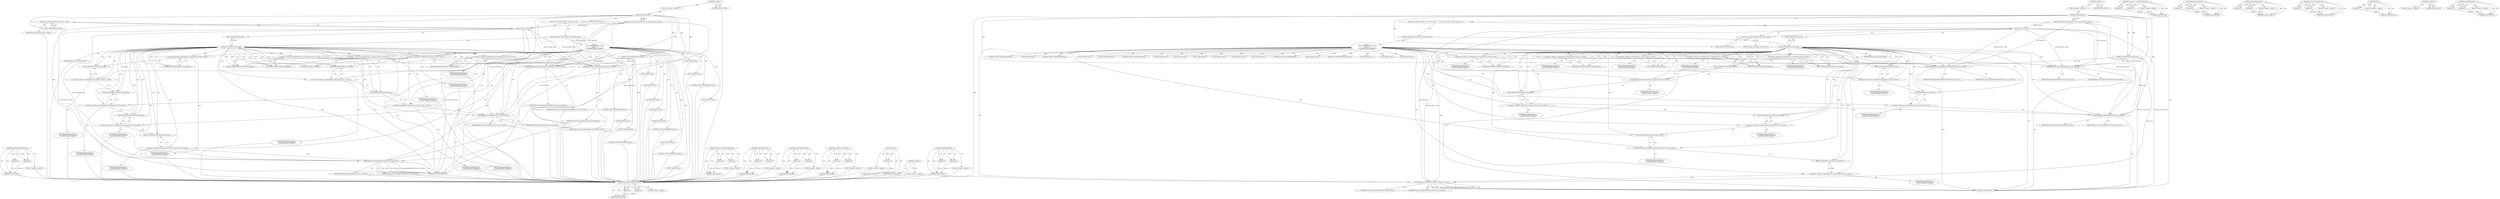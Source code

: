 digraph "AppendKeyEvent" {
vulnerable_121 [label=<(METHOD,AppendMouseWheelEvent)>];
vulnerable_122 [label=<(PARAM,p1)>];
vulnerable_123 [label=<(PARAM,p2)>];
vulnerable_124 [label=<(BLOCK,&lt;empty&gt;,&lt;empty&gt;)>];
vulnerable_125 [label=<(METHOD_RETURN,ANY)>];
vulnerable_6 [label=<(METHOD,&lt;global&gt;)<SUB>1</SUB>>];
vulnerable_7 [label=<(BLOCK,&lt;empty&gt;,&lt;empty&gt;)<SUB>1</SUB>>];
vulnerable_8 [label=<(METHOD,CreatePPEvent)<SUB>1</SUB>>];
vulnerable_9 [label=<(PARAM,const WebInputEvent&amp; event)<SUB>1</SUB>>];
vulnerable_10 [label="<(PARAM,std::vector&lt;PP_InputEvent&gt;* pp_events)<SUB>2</SUB>>"];
vulnerable_11 [label=<(BLOCK,{
  pp_events-&gt;clear();

  switch (event.type) ...,{
  pp_events-&gt;clear();

  switch (event.type) ...)<SUB>2</SUB>>];
vulnerable_12 [label=<(clear,pp_events-&gt;clear())<SUB>3</SUB>>];
vulnerable_13 [label=<(&lt;operator&gt;.indirectFieldAccess,pp_events-&gt;clear)<SUB>3</SUB>>];
vulnerable_14 [label=<(IDENTIFIER,pp_events,pp_events-&gt;clear())<SUB>3</SUB>>];
vulnerable_15 [label=<(FIELD_IDENTIFIER,clear,clear)<SUB>3</SUB>>];
vulnerable_16 [label=<(CONTROL_STRUCTURE,SWITCH,switch(event.type))<SUB>5</SUB>>];
vulnerable_17 [label=<(&lt;operator&gt;.fieldAccess,event.type)<SUB>5</SUB>>];
vulnerable_18 [label=<(IDENTIFIER,event,switch(event.type))<SUB>5</SUB>>];
vulnerable_19 [label=<(FIELD_IDENTIFIER,type,type)<SUB>5</SUB>>];
vulnerable_20 [label="<(BLOCK,{
    case WebInputEvent::MouseDown:
    case W...,{
    case WebInputEvent::MouseDown:
    case W...)<SUB>5</SUB>>"];
vulnerable_21 [label=<(JUMP_TARGET,case)<SUB>6</SUB>>];
vulnerable_22 [label="<(&lt;operator&gt;.fieldAccess,WebInputEvent::MouseDown)<SUB>6</SUB>>"];
vulnerable_23 [label="<(IDENTIFIER,WebInputEvent,{
    case WebInputEvent::MouseDown:
    case W...)<SUB>6</SUB>>"];
vulnerable_24 [label=<(FIELD_IDENTIFIER,MouseDown,MouseDown)<SUB>6</SUB>>];
vulnerable_25 [label=<(JUMP_TARGET,case)<SUB>7</SUB>>];
vulnerable_26 [label="<(&lt;operator&gt;.fieldAccess,WebInputEvent::MouseUp)<SUB>7</SUB>>"];
vulnerable_27 [label="<(IDENTIFIER,WebInputEvent,{
    case WebInputEvent::MouseDown:
    case W...)<SUB>7</SUB>>"];
vulnerable_28 [label=<(FIELD_IDENTIFIER,MouseUp,MouseUp)<SUB>7</SUB>>];
vulnerable_29 [label=<(JUMP_TARGET,case)<SUB>8</SUB>>];
vulnerable_30 [label="<(&lt;operator&gt;.fieldAccess,WebInputEvent::MouseMove)<SUB>8</SUB>>"];
vulnerable_31 [label="<(IDENTIFIER,WebInputEvent,{
    case WebInputEvent::MouseDown:
    case W...)<SUB>8</SUB>>"];
vulnerable_32 [label=<(FIELD_IDENTIFIER,MouseMove,MouseMove)<SUB>8</SUB>>];
vulnerable_33 [label=<(JUMP_TARGET,case)<SUB>9</SUB>>];
vulnerable_34 [label="<(&lt;operator&gt;.fieldAccess,WebInputEvent::MouseEnter)<SUB>9</SUB>>"];
vulnerable_35 [label="<(IDENTIFIER,WebInputEvent,{
    case WebInputEvent::MouseDown:
    case W...)<SUB>9</SUB>>"];
vulnerable_36 [label=<(FIELD_IDENTIFIER,MouseEnter,MouseEnter)<SUB>9</SUB>>];
vulnerable_37 [label=<(JUMP_TARGET,case)<SUB>10</SUB>>];
vulnerable_38 [label="<(&lt;operator&gt;.fieldAccess,WebInputEvent::MouseLeave)<SUB>10</SUB>>"];
vulnerable_39 [label="<(IDENTIFIER,WebInputEvent,{
    case WebInputEvent::MouseDown:
    case W...)<SUB>10</SUB>>"];
vulnerable_40 [label=<(FIELD_IDENTIFIER,MouseLeave,MouseLeave)<SUB>10</SUB>>];
vulnerable_41 [label=<(AppendMouseEvent,AppendMouseEvent(event, pp_events))<SUB>11</SUB>>];
vulnerable_42 [label=<(IDENTIFIER,event,AppendMouseEvent(event, pp_events))<SUB>11</SUB>>];
vulnerable_43 [label=<(IDENTIFIER,pp_events,AppendMouseEvent(event, pp_events))<SUB>11</SUB>>];
vulnerable_44 [label=<(CONTROL_STRUCTURE,BREAK,break;)<SUB>12</SUB>>];
vulnerable_45 [label=<(JUMP_TARGET,case)<SUB>13</SUB>>];
vulnerable_46 [label="<(&lt;operator&gt;.fieldAccess,WebInputEvent::MouseWheel)<SUB>13</SUB>>"];
vulnerable_47 [label="<(IDENTIFIER,WebInputEvent,{
    case WebInputEvent::MouseDown:
    case W...)<SUB>13</SUB>>"];
vulnerable_48 [label=<(FIELD_IDENTIFIER,MouseWheel,MouseWheel)<SUB>13</SUB>>];
vulnerable_49 [label=<(AppendMouseWheelEvent,AppendMouseWheelEvent(event, pp_events))<SUB>14</SUB>>];
vulnerable_50 [label=<(IDENTIFIER,event,AppendMouseWheelEvent(event, pp_events))<SUB>14</SUB>>];
vulnerable_51 [label=<(IDENTIFIER,pp_events,AppendMouseWheelEvent(event, pp_events))<SUB>14</SUB>>];
vulnerable_52 [label=<(CONTROL_STRUCTURE,BREAK,break;)<SUB>15</SUB>>];
vulnerable_53 [label=<(JUMP_TARGET,case)<SUB>16</SUB>>];
vulnerable_54 [label="<(&lt;operator&gt;.fieldAccess,WebInputEvent::RawKeyDown)<SUB>16</SUB>>"];
vulnerable_55 [label="<(IDENTIFIER,WebInputEvent,{
    case WebInputEvent::MouseDown:
    case W...)<SUB>16</SUB>>"];
vulnerable_56 [label=<(FIELD_IDENTIFIER,RawKeyDown,RawKeyDown)<SUB>16</SUB>>];
vulnerable_57 [label=<(JUMP_TARGET,case)<SUB>17</SUB>>];
vulnerable_58 [label="<(&lt;operator&gt;.fieldAccess,WebInputEvent::KeyDown)<SUB>17</SUB>>"];
vulnerable_59 [label="<(IDENTIFIER,WebInputEvent,{
    case WebInputEvent::MouseDown:
    case W...)<SUB>17</SUB>>"];
vulnerable_60 [label=<(FIELD_IDENTIFIER,KeyDown,KeyDown)<SUB>17</SUB>>];
vulnerable_61 [label=<(JUMP_TARGET,case)<SUB>18</SUB>>];
vulnerable_62 [label="<(&lt;operator&gt;.fieldAccess,WebInputEvent::KeyUp)<SUB>18</SUB>>"];
vulnerable_63 [label="<(IDENTIFIER,WebInputEvent,{
    case WebInputEvent::MouseDown:
    case W...)<SUB>18</SUB>>"];
vulnerable_64 [label=<(FIELD_IDENTIFIER,KeyUp,KeyUp)<SUB>18</SUB>>];
vulnerable_65 [label=<(AppendKeyEvent,AppendKeyEvent(event, pp_events))<SUB>19</SUB>>];
vulnerable_66 [label=<(IDENTIFIER,event,AppendKeyEvent(event, pp_events))<SUB>19</SUB>>];
vulnerable_67 [label=<(IDENTIFIER,pp_events,AppendKeyEvent(event, pp_events))<SUB>19</SUB>>];
vulnerable_68 [label=<(CONTROL_STRUCTURE,BREAK,break;)<SUB>20</SUB>>];
vulnerable_69 [label=<(JUMP_TARGET,case)<SUB>21</SUB>>];
vulnerable_70 [label="<(&lt;operator&gt;.fieldAccess,WebInputEvent::Char)<SUB>21</SUB>>"];
vulnerable_71 [label="<(IDENTIFIER,WebInputEvent,{
    case WebInputEvent::MouseDown:
    case W...)<SUB>21</SUB>>"];
vulnerable_72 [label=<(FIELD_IDENTIFIER,Char,Char)<SUB>21</SUB>>];
vulnerable_73 [label=<(AppendCharEvent,AppendCharEvent(event, pp_events))<SUB>22</SUB>>];
vulnerable_74 [label=<(IDENTIFIER,event,AppendCharEvent(event, pp_events))<SUB>22</SUB>>];
vulnerable_75 [label=<(IDENTIFIER,pp_events,AppendCharEvent(event, pp_events))<SUB>22</SUB>>];
vulnerable_76 [label=<(CONTROL_STRUCTURE,BREAK,break;)<SUB>23</SUB>>];
vulnerable_77 [label=<(JUMP_TARGET,case)<SUB>24</SUB>>];
vulnerable_78 [label="<(&lt;operator&gt;.fieldAccess,WebInputEvent::Undefined)<SUB>24</SUB>>"];
vulnerable_79 [label="<(IDENTIFIER,WebInputEvent,{
    case WebInputEvent::MouseDown:
    case W...)<SUB>24</SUB>>"];
vulnerable_80 [label=<(FIELD_IDENTIFIER,Undefined,Undefined)<SUB>24</SUB>>];
vulnerable_81 [label=<(JUMP_TARGET,default)<SUB>25</SUB>>];
vulnerable_82 [label=<(CONTROL_STRUCTURE,BREAK,break;)<SUB>26</SUB>>];
vulnerable_83 [label=<(METHOD_RETURN,void)<SUB>1</SUB>>];
vulnerable_85 [label=<(METHOD_RETURN,ANY)<SUB>1</SUB>>];
vulnerable_106 [label=<(METHOD,&lt;operator&gt;.indirectFieldAccess)>];
vulnerable_107 [label=<(PARAM,p1)>];
vulnerable_108 [label=<(PARAM,p2)>];
vulnerable_109 [label=<(BLOCK,&lt;empty&gt;,&lt;empty&gt;)>];
vulnerable_110 [label=<(METHOD_RETURN,ANY)>];
vulnerable_131 [label=<(METHOD,AppendCharEvent)>];
vulnerable_132 [label=<(PARAM,p1)>];
vulnerable_133 [label=<(PARAM,p2)>];
vulnerable_134 [label=<(BLOCK,&lt;empty&gt;,&lt;empty&gt;)>];
vulnerable_135 [label=<(METHOD_RETURN,ANY)>];
vulnerable_116 [label=<(METHOD,AppendMouseEvent)>];
vulnerable_117 [label=<(PARAM,p1)>];
vulnerable_118 [label=<(PARAM,p2)>];
vulnerable_119 [label=<(BLOCK,&lt;empty&gt;,&lt;empty&gt;)>];
vulnerable_120 [label=<(METHOD_RETURN,ANY)>];
vulnerable_111 [label=<(METHOD,&lt;operator&gt;.fieldAccess)>];
vulnerable_112 [label=<(PARAM,p1)>];
vulnerable_113 [label=<(PARAM,p2)>];
vulnerable_114 [label=<(BLOCK,&lt;empty&gt;,&lt;empty&gt;)>];
vulnerable_115 [label=<(METHOD_RETURN,ANY)>];
vulnerable_102 [label=<(METHOD,clear)>];
vulnerable_103 [label=<(PARAM,p1)>];
vulnerable_104 [label=<(BLOCK,&lt;empty&gt;,&lt;empty&gt;)>];
vulnerable_105 [label=<(METHOD_RETURN,ANY)>];
vulnerable_96 [label=<(METHOD,&lt;global&gt;)<SUB>1</SUB>>];
vulnerable_97 [label=<(BLOCK,&lt;empty&gt;,&lt;empty&gt;)>];
vulnerable_98 [label=<(METHOD_RETURN,ANY)>];
vulnerable_126 [label=<(METHOD,AppendKeyEvent)>];
vulnerable_127 [label=<(PARAM,p1)>];
vulnerable_128 [label=<(PARAM,p2)>];
vulnerable_129 [label=<(BLOCK,&lt;empty&gt;,&lt;empty&gt;)>];
vulnerable_130 [label=<(METHOD_RETURN,ANY)>];
fixed_125 [label=<(METHOD,AppendMouseWheelEvent)>];
fixed_126 [label=<(PARAM,p1)>];
fixed_127 [label=<(PARAM,p2)>];
fixed_128 [label=<(BLOCK,&lt;empty&gt;,&lt;empty&gt;)>];
fixed_129 [label=<(METHOD_RETURN,ANY)>];
fixed_6 [label=<(METHOD,&lt;global&gt;)<SUB>1</SUB>>];
fixed_7 [label=<(BLOCK,&lt;empty&gt;,&lt;empty&gt;)<SUB>1</SUB>>];
fixed_8 [label=<(METHOD,CreatePPEvent)<SUB>1</SUB>>];
fixed_9 [label=<(PARAM,const WebInputEvent&amp; event)<SUB>1</SUB>>];
fixed_10 [label="<(PARAM,std::vector&lt;PP_InputEvent&gt;* pp_events)<SUB>2</SUB>>"];
fixed_11 [label=<(BLOCK,{
  pp_events-&gt;clear();

  switch (event.type) ...,{
  pp_events-&gt;clear();

  switch (event.type) ...)<SUB>2</SUB>>];
fixed_12 [label=<(clear,pp_events-&gt;clear())<SUB>3</SUB>>];
fixed_13 [label=<(&lt;operator&gt;.indirectFieldAccess,pp_events-&gt;clear)<SUB>3</SUB>>];
fixed_14 [label=<(IDENTIFIER,pp_events,pp_events-&gt;clear())<SUB>3</SUB>>];
fixed_15 [label=<(FIELD_IDENTIFIER,clear,clear)<SUB>3</SUB>>];
fixed_16 [label=<(CONTROL_STRUCTURE,SWITCH,switch(event.type))<SUB>5</SUB>>];
fixed_17 [label=<(&lt;operator&gt;.fieldAccess,event.type)<SUB>5</SUB>>];
fixed_18 [label=<(IDENTIFIER,event,switch(event.type))<SUB>5</SUB>>];
fixed_19 [label=<(FIELD_IDENTIFIER,type,type)<SUB>5</SUB>>];
fixed_20 [label="<(BLOCK,{
    case WebInputEvent::MouseDown:
    case W...,{
    case WebInputEvent::MouseDown:
    case W...)<SUB>5</SUB>>"];
fixed_21 [label=<(JUMP_TARGET,case)<SUB>6</SUB>>];
fixed_22 [label="<(&lt;operator&gt;.fieldAccess,WebInputEvent::MouseDown)<SUB>6</SUB>>"];
fixed_23 [label="<(IDENTIFIER,WebInputEvent,{
    case WebInputEvent::MouseDown:
    case W...)<SUB>6</SUB>>"];
fixed_24 [label=<(FIELD_IDENTIFIER,MouseDown,MouseDown)<SUB>6</SUB>>];
fixed_25 [label=<(JUMP_TARGET,case)<SUB>7</SUB>>];
fixed_26 [label="<(&lt;operator&gt;.fieldAccess,WebInputEvent::MouseUp)<SUB>7</SUB>>"];
fixed_27 [label="<(IDENTIFIER,WebInputEvent,{
    case WebInputEvent::MouseDown:
    case W...)<SUB>7</SUB>>"];
fixed_28 [label=<(FIELD_IDENTIFIER,MouseUp,MouseUp)<SUB>7</SUB>>];
fixed_29 [label=<(JUMP_TARGET,case)<SUB>8</SUB>>];
fixed_30 [label="<(&lt;operator&gt;.fieldAccess,WebInputEvent::MouseMove)<SUB>8</SUB>>"];
fixed_31 [label="<(IDENTIFIER,WebInputEvent,{
    case WebInputEvent::MouseDown:
    case W...)<SUB>8</SUB>>"];
fixed_32 [label=<(FIELD_IDENTIFIER,MouseMove,MouseMove)<SUB>8</SUB>>];
fixed_33 [label=<(JUMP_TARGET,case)<SUB>9</SUB>>];
fixed_34 [label="<(&lt;operator&gt;.fieldAccess,WebInputEvent::MouseEnter)<SUB>9</SUB>>"];
fixed_35 [label="<(IDENTIFIER,WebInputEvent,{
    case WebInputEvent::MouseDown:
    case W...)<SUB>9</SUB>>"];
fixed_36 [label=<(FIELD_IDENTIFIER,MouseEnter,MouseEnter)<SUB>9</SUB>>];
fixed_37 [label=<(JUMP_TARGET,case)<SUB>10</SUB>>];
fixed_38 [label="<(&lt;operator&gt;.fieldAccess,WebInputEvent::MouseLeave)<SUB>10</SUB>>"];
fixed_39 [label="<(IDENTIFIER,WebInputEvent,{
    case WebInputEvent::MouseDown:
    case W...)<SUB>10</SUB>>"];
fixed_40 [label=<(FIELD_IDENTIFIER,MouseLeave,MouseLeave)<SUB>10</SUB>>];
fixed_41 [label=<(JUMP_TARGET,case)<SUB>11</SUB>>];
fixed_42 [label="<(&lt;operator&gt;.fieldAccess,WebInputEvent::ContextMenu)<SUB>11</SUB>>"];
fixed_43 [label="<(IDENTIFIER,WebInputEvent,{
    case WebInputEvent::MouseDown:
    case W...)<SUB>11</SUB>>"];
fixed_44 [label=<(FIELD_IDENTIFIER,ContextMenu,ContextMenu)<SUB>11</SUB>>];
fixed_45 [label=<(AppendMouseEvent,AppendMouseEvent(event, pp_events))<SUB>12</SUB>>];
fixed_46 [label=<(IDENTIFIER,event,AppendMouseEvent(event, pp_events))<SUB>12</SUB>>];
fixed_47 [label=<(IDENTIFIER,pp_events,AppendMouseEvent(event, pp_events))<SUB>12</SUB>>];
fixed_48 [label=<(CONTROL_STRUCTURE,BREAK,break;)<SUB>13</SUB>>];
fixed_49 [label=<(JUMP_TARGET,case)<SUB>14</SUB>>];
fixed_50 [label="<(&lt;operator&gt;.fieldAccess,WebInputEvent::MouseWheel)<SUB>14</SUB>>"];
fixed_51 [label="<(IDENTIFIER,WebInputEvent,{
    case WebInputEvent::MouseDown:
    case W...)<SUB>14</SUB>>"];
fixed_52 [label=<(FIELD_IDENTIFIER,MouseWheel,MouseWheel)<SUB>14</SUB>>];
fixed_53 [label=<(AppendMouseWheelEvent,AppendMouseWheelEvent(event, pp_events))<SUB>15</SUB>>];
fixed_54 [label=<(IDENTIFIER,event,AppendMouseWheelEvent(event, pp_events))<SUB>15</SUB>>];
fixed_55 [label=<(IDENTIFIER,pp_events,AppendMouseWheelEvent(event, pp_events))<SUB>15</SUB>>];
fixed_56 [label=<(CONTROL_STRUCTURE,BREAK,break;)<SUB>16</SUB>>];
fixed_57 [label=<(JUMP_TARGET,case)<SUB>17</SUB>>];
fixed_58 [label="<(&lt;operator&gt;.fieldAccess,WebInputEvent::RawKeyDown)<SUB>17</SUB>>"];
fixed_59 [label="<(IDENTIFIER,WebInputEvent,{
    case WebInputEvent::MouseDown:
    case W...)<SUB>17</SUB>>"];
fixed_60 [label=<(FIELD_IDENTIFIER,RawKeyDown,RawKeyDown)<SUB>17</SUB>>];
fixed_61 [label=<(JUMP_TARGET,case)<SUB>18</SUB>>];
fixed_62 [label="<(&lt;operator&gt;.fieldAccess,WebInputEvent::KeyDown)<SUB>18</SUB>>"];
fixed_63 [label="<(IDENTIFIER,WebInputEvent,{
    case WebInputEvent::MouseDown:
    case W...)<SUB>18</SUB>>"];
fixed_64 [label=<(FIELD_IDENTIFIER,KeyDown,KeyDown)<SUB>18</SUB>>];
fixed_65 [label=<(JUMP_TARGET,case)<SUB>19</SUB>>];
fixed_66 [label="<(&lt;operator&gt;.fieldAccess,WebInputEvent::KeyUp)<SUB>19</SUB>>"];
fixed_67 [label="<(IDENTIFIER,WebInputEvent,{
    case WebInputEvent::MouseDown:
    case W...)<SUB>19</SUB>>"];
fixed_68 [label=<(FIELD_IDENTIFIER,KeyUp,KeyUp)<SUB>19</SUB>>];
fixed_69 [label=<(AppendKeyEvent,AppendKeyEvent(event, pp_events))<SUB>20</SUB>>];
fixed_70 [label=<(IDENTIFIER,event,AppendKeyEvent(event, pp_events))<SUB>20</SUB>>];
fixed_71 [label=<(IDENTIFIER,pp_events,AppendKeyEvent(event, pp_events))<SUB>20</SUB>>];
fixed_72 [label=<(CONTROL_STRUCTURE,BREAK,break;)<SUB>21</SUB>>];
fixed_73 [label=<(JUMP_TARGET,case)<SUB>22</SUB>>];
fixed_74 [label="<(&lt;operator&gt;.fieldAccess,WebInputEvent::Char)<SUB>22</SUB>>"];
fixed_75 [label="<(IDENTIFIER,WebInputEvent,{
    case WebInputEvent::MouseDown:
    case W...)<SUB>22</SUB>>"];
fixed_76 [label=<(FIELD_IDENTIFIER,Char,Char)<SUB>22</SUB>>];
fixed_77 [label=<(AppendCharEvent,AppendCharEvent(event, pp_events))<SUB>23</SUB>>];
fixed_78 [label=<(IDENTIFIER,event,AppendCharEvent(event, pp_events))<SUB>23</SUB>>];
fixed_79 [label=<(IDENTIFIER,pp_events,AppendCharEvent(event, pp_events))<SUB>23</SUB>>];
fixed_80 [label=<(CONTROL_STRUCTURE,BREAK,break;)<SUB>24</SUB>>];
fixed_81 [label=<(JUMP_TARGET,case)<SUB>25</SUB>>];
fixed_82 [label="<(&lt;operator&gt;.fieldAccess,WebInputEvent::Undefined)<SUB>25</SUB>>"];
fixed_83 [label="<(IDENTIFIER,WebInputEvent,{
    case WebInputEvent::MouseDown:
    case W...)<SUB>25</SUB>>"];
fixed_84 [label=<(FIELD_IDENTIFIER,Undefined,Undefined)<SUB>25</SUB>>];
fixed_85 [label=<(JUMP_TARGET,default)<SUB>26</SUB>>];
fixed_86 [label=<(CONTROL_STRUCTURE,BREAK,break;)<SUB>27</SUB>>];
fixed_87 [label=<(METHOD_RETURN,void)<SUB>1</SUB>>];
fixed_89 [label=<(METHOD_RETURN,ANY)<SUB>1</SUB>>];
fixed_110 [label=<(METHOD,&lt;operator&gt;.indirectFieldAccess)>];
fixed_111 [label=<(PARAM,p1)>];
fixed_112 [label=<(PARAM,p2)>];
fixed_113 [label=<(BLOCK,&lt;empty&gt;,&lt;empty&gt;)>];
fixed_114 [label=<(METHOD_RETURN,ANY)>];
fixed_135 [label=<(METHOD,AppendCharEvent)>];
fixed_136 [label=<(PARAM,p1)>];
fixed_137 [label=<(PARAM,p2)>];
fixed_138 [label=<(BLOCK,&lt;empty&gt;,&lt;empty&gt;)>];
fixed_139 [label=<(METHOD_RETURN,ANY)>];
fixed_120 [label=<(METHOD,AppendMouseEvent)>];
fixed_121 [label=<(PARAM,p1)>];
fixed_122 [label=<(PARAM,p2)>];
fixed_123 [label=<(BLOCK,&lt;empty&gt;,&lt;empty&gt;)>];
fixed_124 [label=<(METHOD_RETURN,ANY)>];
fixed_115 [label=<(METHOD,&lt;operator&gt;.fieldAccess)>];
fixed_116 [label=<(PARAM,p1)>];
fixed_117 [label=<(PARAM,p2)>];
fixed_118 [label=<(BLOCK,&lt;empty&gt;,&lt;empty&gt;)>];
fixed_119 [label=<(METHOD_RETURN,ANY)>];
fixed_106 [label=<(METHOD,clear)>];
fixed_107 [label=<(PARAM,p1)>];
fixed_108 [label=<(BLOCK,&lt;empty&gt;,&lt;empty&gt;)>];
fixed_109 [label=<(METHOD_RETURN,ANY)>];
fixed_100 [label=<(METHOD,&lt;global&gt;)<SUB>1</SUB>>];
fixed_101 [label=<(BLOCK,&lt;empty&gt;,&lt;empty&gt;)>];
fixed_102 [label=<(METHOD_RETURN,ANY)>];
fixed_130 [label=<(METHOD,AppendKeyEvent)>];
fixed_131 [label=<(PARAM,p1)>];
fixed_132 [label=<(PARAM,p2)>];
fixed_133 [label=<(BLOCK,&lt;empty&gt;,&lt;empty&gt;)>];
fixed_134 [label=<(METHOD_RETURN,ANY)>];
vulnerable_121 -> vulnerable_122  [key=0, label="AST: "];
vulnerable_121 -> vulnerable_122  [key=1, label="DDG: "];
vulnerable_121 -> vulnerable_124  [key=0, label="AST: "];
vulnerable_121 -> vulnerable_123  [key=0, label="AST: "];
vulnerable_121 -> vulnerable_123  [key=1, label="DDG: "];
vulnerable_121 -> vulnerable_125  [key=0, label="AST: "];
vulnerable_121 -> vulnerable_125  [key=1, label="CFG: "];
vulnerable_122 -> vulnerable_125  [key=0, label="DDG: p1"];
vulnerable_123 -> vulnerable_125  [key=0, label="DDG: p2"];
vulnerable_124 -> fixed_125  [key=0];
vulnerable_125 -> fixed_125  [key=0];
vulnerable_6 -> vulnerable_7  [key=0, label="AST: "];
vulnerable_6 -> vulnerable_85  [key=0, label="AST: "];
vulnerable_6 -> vulnerable_85  [key=1, label="CFG: "];
vulnerable_7 -> vulnerable_8  [key=0, label="AST: "];
vulnerable_8 -> vulnerable_9  [key=0, label="AST: "];
vulnerable_8 -> vulnerable_9  [key=1, label="DDG: "];
vulnerable_8 -> vulnerable_10  [key=0, label="AST: "];
vulnerable_8 -> vulnerable_10  [key=1, label="DDG: "];
vulnerable_8 -> vulnerable_11  [key=0, label="AST: "];
vulnerable_8 -> vulnerable_83  [key=0, label="AST: "];
vulnerable_8 -> vulnerable_15  [key=0, label="CFG: "];
vulnerable_8 -> vulnerable_41  [key=0, label="DDG: "];
vulnerable_8 -> vulnerable_49  [key=0, label="DDG: "];
vulnerable_8 -> vulnerable_65  [key=0, label="DDG: "];
vulnerable_8 -> vulnerable_73  [key=0, label="DDG: "];
vulnerable_9 -> vulnerable_41  [key=0, label="DDG: event"];
vulnerable_9 -> vulnerable_49  [key=0, label="DDG: event"];
vulnerable_9 -> vulnerable_65  [key=0, label="DDG: event"];
vulnerable_9 -> vulnerable_73  [key=0, label="DDG: event"];
vulnerable_10 -> vulnerable_12  [key=0, label="DDG: pp_events"];
vulnerable_10 -> vulnerable_41  [key=0, label="DDG: pp_events"];
vulnerable_10 -> vulnerable_49  [key=0, label="DDG: pp_events"];
vulnerable_10 -> vulnerable_65  [key=0, label="DDG: pp_events"];
vulnerable_10 -> vulnerable_73  [key=0, label="DDG: pp_events"];
vulnerable_11 -> vulnerable_12  [key=0, label="AST: "];
vulnerable_11 -> vulnerable_16  [key=0, label="AST: "];
vulnerable_12 -> vulnerable_13  [key=0, label="AST: "];
vulnerable_12 -> vulnerable_19  [key=0, label="CFG: "];
vulnerable_12 -> vulnerable_83  [key=0, label="DDG: pp_events-&gt;clear"];
vulnerable_12 -> vulnerable_83  [key=1, label="DDG: pp_events-&gt;clear()"];
vulnerable_12 -> vulnerable_41  [key=0, label="DDG: pp_events-&gt;clear"];
vulnerable_12 -> vulnerable_49  [key=0, label="DDG: pp_events-&gt;clear"];
vulnerable_12 -> vulnerable_65  [key=0, label="DDG: pp_events-&gt;clear"];
vulnerable_12 -> vulnerable_73  [key=0, label="DDG: pp_events-&gt;clear"];
vulnerable_13 -> vulnerable_14  [key=0, label="AST: "];
vulnerable_13 -> vulnerable_15  [key=0, label="AST: "];
vulnerable_13 -> vulnerable_12  [key=0, label="CFG: "];
vulnerable_14 -> fixed_125  [key=0];
vulnerable_15 -> vulnerable_13  [key=0, label="CFG: "];
vulnerable_16 -> vulnerable_17  [key=0, label="AST: "];
vulnerable_16 -> vulnerable_20  [key=0, label="AST: "];
vulnerable_17 -> vulnerable_18  [key=0, label="AST: "];
vulnerable_17 -> vulnerable_19  [key=0, label="AST: "];
vulnerable_17 -> vulnerable_24  [key=0, label="CFG: "];
vulnerable_17 -> vulnerable_24  [key=1, label="CDG: "];
vulnerable_17 -> vulnerable_28  [key=0, label="CFG: "];
vulnerable_17 -> vulnerable_28  [key=1, label="CDG: "];
vulnerable_17 -> vulnerable_32  [key=0, label="CFG: "];
vulnerable_17 -> vulnerable_32  [key=1, label="CDG: "];
vulnerable_17 -> vulnerable_36  [key=0, label="CFG: "];
vulnerable_17 -> vulnerable_36  [key=1, label="CDG: "];
vulnerable_17 -> vulnerable_40  [key=0, label="CFG: "];
vulnerable_17 -> vulnerable_40  [key=1, label="CDG: "];
vulnerable_17 -> vulnerable_48  [key=0, label="CFG: "];
vulnerable_17 -> vulnerable_48  [key=1, label="CDG: "];
vulnerable_17 -> vulnerable_56  [key=0, label="CFG: "];
vulnerable_17 -> vulnerable_56  [key=1, label="CDG: "];
vulnerable_17 -> vulnerable_60  [key=0, label="CFG: "];
vulnerable_17 -> vulnerable_60  [key=1, label="CDG: "];
vulnerable_17 -> vulnerable_64  [key=0, label="CFG: "];
vulnerable_17 -> vulnerable_64  [key=1, label="CDG: "];
vulnerable_17 -> vulnerable_72  [key=0, label="CFG: "];
vulnerable_17 -> vulnerable_72  [key=1, label="CDG: "];
vulnerable_17 -> vulnerable_80  [key=0, label="CFG: "];
vulnerable_17 -> vulnerable_80  [key=1, label="CDG: "];
vulnerable_17 -> vulnerable_83  [key=0, label="CFG: "];
vulnerable_17 -> vulnerable_30  [key=0, label="CDG: "];
vulnerable_17 -> vulnerable_34  [key=0, label="CDG: "];
vulnerable_17 -> vulnerable_49  [key=0, label="CDG: "];
vulnerable_17 -> vulnerable_73  [key=0, label="CDG: "];
vulnerable_17 -> vulnerable_26  [key=0, label="CDG: "];
vulnerable_17 -> vulnerable_46  [key=0, label="CDG: "];
vulnerable_17 -> vulnerable_38  [key=0, label="CDG: "];
vulnerable_17 -> vulnerable_22  [key=0, label="CDG: "];
vulnerable_17 -> vulnerable_65  [key=0, label="CDG: "];
vulnerable_17 -> vulnerable_54  [key=0, label="CDG: "];
vulnerable_17 -> vulnerable_58  [key=0, label="CDG: "];
vulnerable_17 -> vulnerable_41  [key=0, label="CDG: "];
vulnerable_17 -> vulnerable_70  [key=0, label="CDG: "];
vulnerable_17 -> vulnerable_78  [key=0, label="CDG: "];
vulnerable_17 -> vulnerable_62  [key=0, label="CDG: "];
vulnerable_18 -> fixed_125  [key=0];
vulnerable_19 -> vulnerable_17  [key=0, label="CFG: "];
vulnerable_20 -> vulnerable_21  [key=0, label="AST: "];
vulnerable_20 -> vulnerable_22  [key=0, label="AST: "];
vulnerable_20 -> vulnerable_25  [key=0, label="AST: "];
vulnerable_20 -> vulnerable_26  [key=0, label="AST: "];
vulnerable_20 -> vulnerable_29  [key=0, label="AST: "];
vulnerable_20 -> vulnerable_30  [key=0, label="AST: "];
vulnerable_20 -> vulnerable_33  [key=0, label="AST: "];
vulnerable_20 -> vulnerable_34  [key=0, label="AST: "];
vulnerable_20 -> vulnerable_37  [key=0, label="AST: "];
vulnerable_20 -> vulnerable_38  [key=0, label="AST: "];
vulnerable_20 -> vulnerable_41  [key=0, label="AST: "];
vulnerable_20 -> vulnerable_44  [key=0, label="AST: "];
vulnerable_20 -> vulnerable_45  [key=0, label="AST: "];
vulnerable_20 -> vulnerable_46  [key=0, label="AST: "];
vulnerable_20 -> vulnerable_49  [key=0, label="AST: "];
vulnerable_20 -> vulnerable_52  [key=0, label="AST: "];
vulnerable_20 -> vulnerable_53  [key=0, label="AST: "];
vulnerable_20 -> vulnerable_54  [key=0, label="AST: "];
vulnerable_20 -> vulnerable_57  [key=0, label="AST: "];
vulnerable_20 -> vulnerable_58  [key=0, label="AST: "];
vulnerable_20 -> vulnerable_61  [key=0, label="AST: "];
vulnerable_20 -> vulnerable_62  [key=0, label="AST: "];
vulnerable_20 -> vulnerable_65  [key=0, label="AST: "];
vulnerable_20 -> vulnerable_68  [key=0, label="AST: "];
vulnerable_20 -> vulnerable_69  [key=0, label="AST: "];
vulnerable_20 -> vulnerable_70  [key=0, label="AST: "];
vulnerable_20 -> vulnerable_73  [key=0, label="AST: "];
vulnerable_20 -> vulnerable_76  [key=0, label="AST: "];
vulnerable_20 -> vulnerable_77  [key=0, label="AST: "];
vulnerable_20 -> vulnerable_78  [key=0, label="AST: "];
vulnerable_20 -> vulnerable_81  [key=0, label="AST: "];
vulnerable_20 -> vulnerable_82  [key=0, label="AST: "];
vulnerable_21 -> fixed_125  [key=0];
vulnerable_22 -> vulnerable_23  [key=0, label="AST: "];
vulnerable_22 -> vulnerable_24  [key=0, label="AST: "];
vulnerable_22 -> vulnerable_28  [key=0, label="CFG: "];
vulnerable_23 -> fixed_125  [key=0];
vulnerable_24 -> vulnerable_22  [key=0, label="CFG: "];
vulnerable_25 -> fixed_125  [key=0];
vulnerable_26 -> vulnerable_27  [key=0, label="AST: "];
vulnerable_26 -> vulnerable_28  [key=0, label="AST: "];
vulnerable_26 -> vulnerable_32  [key=0, label="CFG: "];
vulnerable_27 -> fixed_125  [key=0];
vulnerable_28 -> vulnerable_26  [key=0, label="CFG: "];
vulnerable_29 -> fixed_125  [key=0];
vulnerable_30 -> vulnerable_31  [key=0, label="AST: "];
vulnerable_30 -> vulnerable_32  [key=0, label="AST: "];
vulnerable_30 -> vulnerable_36  [key=0, label="CFG: "];
vulnerable_31 -> fixed_125  [key=0];
vulnerable_32 -> vulnerable_30  [key=0, label="CFG: "];
vulnerable_33 -> fixed_125  [key=0];
vulnerable_34 -> vulnerable_35  [key=0, label="AST: "];
vulnerable_34 -> vulnerable_36  [key=0, label="AST: "];
vulnerable_34 -> vulnerable_40  [key=0, label="CFG: "];
vulnerable_35 -> fixed_125  [key=0];
vulnerable_36 -> vulnerable_34  [key=0, label="CFG: "];
vulnerable_37 -> fixed_125  [key=0];
vulnerable_38 -> vulnerable_39  [key=0, label="AST: "];
vulnerable_38 -> vulnerable_40  [key=0, label="AST: "];
vulnerable_38 -> vulnerable_41  [key=0, label="CFG: "];
vulnerable_39 -> fixed_125  [key=0];
vulnerable_40 -> vulnerable_38  [key=0, label="CFG: "];
vulnerable_41 -> vulnerable_42  [key=0, label="AST: "];
vulnerable_41 -> vulnerable_43  [key=0, label="AST: "];
vulnerable_41 -> vulnerable_83  [key=0, label="CFG: "];
vulnerable_41 -> vulnerable_83  [key=1, label="DDG: event"];
vulnerable_41 -> vulnerable_83  [key=2, label="DDG: pp_events"];
vulnerable_41 -> vulnerable_83  [key=3, label="DDG: AppendMouseEvent(event, pp_events)"];
vulnerable_42 -> fixed_125  [key=0];
vulnerable_43 -> fixed_125  [key=0];
vulnerable_44 -> fixed_125  [key=0];
vulnerable_45 -> fixed_125  [key=0];
vulnerable_46 -> vulnerable_47  [key=0, label="AST: "];
vulnerable_46 -> vulnerable_48  [key=0, label="AST: "];
vulnerable_46 -> vulnerable_49  [key=0, label="CFG: "];
vulnerable_47 -> fixed_125  [key=0];
vulnerable_48 -> vulnerable_46  [key=0, label="CFG: "];
vulnerable_49 -> vulnerable_50  [key=0, label="AST: "];
vulnerable_49 -> vulnerable_51  [key=0, label="AST: "];
vulnerable_49 -> vulnerable_83  [key=0, label="CFG: "];
vulnerable_50 -> fixed_125  [key=0];
vulnerable_51 -> fixed_125  [key=0];
vulnerable_52 -> fixed_125  [key=0];
vulnerable_53 -> fixed_125  [key=0];
vulnerable_54 -> vulnerable_55  [key=0, label="AST: "];
vulnerable_54 -> vulnerable_56  [key=0, label="AST: "];
vulnerable_54 -> vulnerable_60  [key=0, label="CFG: "];
vulnerable_55 -> fixed_125  [key=0];
vulnerable_56 -> vulnerable_54  [key=0, label="CFG: "];
vulnerable_57 -> fixed_125  [key=0];
vulnerable_58 -> vulnerable_59  [key=0, label="AST: "];
vulnerable_58 -> vulnerable_60  [key=0, label="AST: "];
vulnerable_58 -> vulnerable_64  [key=0, label="CFG: "];
vulnerable_59 -> fixed_125  [key=0];
vulnerable_60 -> vulnerable_58  [key=0, label="CFG: "];
vulnerable_61 -> fixed_125  [key=0];
vulnerable_62 -> vulnerable_63  [key=0, label="AST: "];
vulnerable_62 -> vulnerable_64  [key=0, label="AST: "];
vulnerable_62 -> vulnerable_65  [key=0, label="CFG: "];
vulnerable_63 -> fixed_125  [key=0];
vulnerable_64 -> vulnerable_62  [key=0, label="CFG: "];
vulnerable_65 -> vulnerable_66  [key=0, label="AST: "];
vulnerable_65 -> vulnerable_67  [key=0, label="AST: "];
vulnerable_65 -> vulnerable_83  [key=0, label="CFG: "];
vulnerable_66 -> fixed_125  [key=0];
vulnerable_67 -> fixed_125  [key=0];
vulnerable_68 -> fixed_125  [key=0];
vulnerable_69 -> fixed_125  [key=0];
vulnerable_70 -> vulnerable_71  [key=0, label="AST: "];
vulnerable_70 -> vulnerable_72  [key=0, label="AST: "];
vulnerable_70 -> vulnerable_73  [key=0, label="CFG: "];
vulnerable_71 -> fixed_125  [key=0];
vulnerable_72 -> vulnerable_70  [key=0, label="CFG: "];
vulnerable_73 -> vulnerable_74  [key=0, label="AST: "];
vulnerable_73 -> vulnerable_75  [key=0, label="AST: "];
vulnerable_73 -> vulnerable_83  [key=0, label="CFG: "];
vulnerable_74 -> fixed_125  [key=0];
vulnerable_75 -> fixed_125  [key=0];
vulnerable_76 -> fixed_125  [key=0];
vulnerable_77 -> fixed_125  [key=0];
vulnerable_78 -> vulnerable_79  [key=0, label="AST: "];
vulnerable_78 -> vulnerable_80  [key=0, label="AST: "];
vulnerable_78 -> vulnerable_83  [key=0, label="CFG: "];
vulnerable_79 -> fixed_125  [key=0];
vulnerable_80 -> vulnerable_78  [key=0, label="CFG: "];
vulnerable_81 -> fixed_125  [key=0];
vulnerable_82 -> fixed_125  [key=0];
vulnerable_83 -> fixed_125  [key=0];
vulnerable_85 -> fixed_125  [key=0];
vulnerable_106 -> vulnerable_107  [key=0, label="AST: "];
vulnerable_106 -> vulnerable_107  [key=1, label="DDG: "];
vulnerable_106 -> vulnerable_109  [key=0, label="AST: "];
vulnerable_106 -> vulnerable_108  [key=0, label="AST: "];
vulnerable_106 -> vulnerable_108  [key=1, label="DDG: "];
vulnerable_106 -> vulnerable_110  [key=0, label="AST: "];
vulnerable_106 -> vulnerable_110  [key=1, label="CFG: "];
vulnerable_107 -> vulnerable_110  [key=0, label="DDG: p1"];
vulnerable_108 -> vulnerable_110  [key=0, label="DDG: p2"];
vulnerable_109 -> fixed_125  [key=0];
vulnerable_110 -> fixed_125  [key=0];
vulnerable_131 -> vulnerable_132  [key=0, label="AST: "];
vulnerable_131 -> vulnerable_132  [key=1, label="DDG: "];
vulnerable_131 -> vulnerable_134  [key=0, label="AST: "];
vulnerable_131 -> vulnerable_133  [key=0, label="AST: "];
vulnerable_131 -> vulnerable_133  [key=1, label="DDG: "];
vulnerable_131 -> vulnerable_135  [key=0, label="AST: "];
vulnerable_131 -> vulnerable_135  [key=1, label="CFG: "];
vulnerable_132 -> vulnerable_135  [key=0, label="DDG: p1"];
vulnerable_133 -> vulnerable_135  [key=0, label="DDG: p2"];
vulnerable_134 -> fixed_125  [key=0];
vulnerable_135 -> fixed_125  [key=0];
vulnerable_116 -> vulnerable_117  [key=0, label="AST: "];
vulnerable_116 -> vulnerable_117  [key=1, label="DDG: "];
vulnerable_116 -> vulnerable_119  [key=0, label="AST: "];
vulnerable_116 -> vulnerable_118  [key=0, label="AST: "];
vulnerable_116 -> vulnerable_118  [key=1, label="DDG: "];
vulnerable_116 -> vulnerable_120  [key=0, label="AST: "];
vulnerable_116 -> vulnerable_120  [key=1, label="CFG: "];
vulnerable_117 -> vulnerable_120  [key=0, label="DDG: p1"];
vulnerable_118 -> vulnerable_120  [key=0, label="DDG: p2"];
vulnerable_119 -> fixed_125  [key=0];
vulnerable_120 -> fixed_125  [key=0];
vulnerable_111 -> vulnerable_112  [key=0, label="AST: "];
vulnerable_111 -> vulnerable_112  [key=1, label="DDG: "];
vulnerable_111 -> vulnerable_114  [key=0, label="AST: "];
vulnerable_111 -> vulnerable_113  [key=0, label="AST: "];
vulnerable_111 -> vulnerable_113  [key=1, label="DDG: "];
vulnerable_111 -> vulnerable_115  [key=0, label="AST: "];
vulnerable_111 -> vulnerable_115  [key=1, label="CFG: "];
vulnerable_112 -> vulnerable_115  [key=0, label="DDG: p1"];
vulnerable_113 -> vulnerable_115  [key=0, label="DDG: p2"];
vulnerable_114 -> fixed_125  [key=0];
vulnerable_115 -> fixed_125  [key=0];
vulnerable_102 -> vulnerable_103  [key=0, label="AST: "];
vulnerable_102 -> vulnerable_103  [key=1, label="DDG: "];
vulnerable_102 -> vulnerable_104  [key=0, label="AST: "];
vulnerable_102 -> vulnerable_105  [key=0, label="AST: "];
vulnerable_102 -> vulnerable_105  [key=1, label="CFG: "];
vulnerable_103 -> vulnerable_105  [key=0, label="DDG: p1"];
vulnerable_104 -> fixed_125  [key=0];
vulnerable_105 -> fixed_125  [key=0];
vulnerable_96 -> vulnerable_97  [key=0, label="AST: "];
vulnerable_96 -> vulnerable_98  [key=0, label="AST: "];
vulnerable_96 -> vulnerable_98  [key=1, label="CFG: "];
vulnerable_97 -> fixed_125  [key=0];
vulnerable_98 -> fixed_125  [key=0];
vulnerable_126 -> vulnerable_127  [key=0, label="AST: "];
vulnerable_126 -> vulnerable_127  [key=1, label="DDG: "];
vulnerable_126 -> vulnerable_129  [key=0, label="AST: "];
vulnerable_126 -> vulnerable_128  [key=0, label="AST: "];
vulnerable_126 -> vulnerable_128  [key=1, label="DDG: "];
vulnerable_126 -> vulnerable_130  [key=0, label="AST: "];
vulnerable_126 -> vulnerable_130  [key=1, label="CFG: "];
vulnerable_127 -> vulnerable_130  [key=0, label="DDG: p1"];
vulnerable_128 -> vulnerable_130  [key=0, label="DDG: p2"];
vulnerable_129 -> fixed_125  [key=0];
vulnerable_130 -> fixed_125  [key=0];
fixed_125 -> fixed_126  [key=0, label="AST: "];
fixed_125 -> fixed_126  [key=1, label="DDG: "];
fixed_125 -> fixed_128  [key=0, label="AST: "];
fixed_125 -> fixed_127  [key=0, label="AST: "];
fixed_125 -> fixed_127  [key=1, label="DDG: "];
fixed_125 -> fixed_129  [key=0, label="AST: "];
fixed_125 -> fixed_129  [key=1, label="CFG: "];
fixed_126 -> fixed_129  [key=0, label="DDG: p1"];
fixed_127 -> fixed_129  [key=0, label="DDG: p2"];
fixed_6 -> fixed_7  [key=0, label="AST: "];
fixed_6 -> fixed_89  [key=0, label="AST: "];
fixed_6 -> fixed_89  [key=1, label="CFG: "];
fixed_7 -> fixed_8  [key=0, label="AST: "];
fixed_8 -> fixed_9  [key=0, label="AST: "];
fixed_8 -> fixed_9  [key=1, label="DDG: "];
fixed_8 -> fixed_10  [key=0, label="AST: "];
fixed_8 -> fixed_10  [key=1, label="DDG: "];
fixed_8 -> fixed_11  [key=0, label="AST: "];
fixed_8 -> fixed_87  [key=0, label="AST: "];
fixed_8 -> fixed_15  [key=0, label="CFG: "];
fixed_8 -> fixed_45  [key=0, label="DDG: "];
fixed_8 -> fixed_53  [key=0, label="DDG: "];
fixed_8 -> fixed_69  [key=0, label="DDG: "];
fixed_8 -> fixed_77  [key=0, label="DDG: "];
fixed_9 -> fixed_45  [key=0, label="DDG: event"];
fixed_9 -> fixed_53  [key=0, label="DDG: event"];
fixed_9 -> fixed_69  [key=0, label="DDG: event"];
fixed_9 -> fixed_77  [key=0, label="DDG: event"];
fixed_10 -> fixed_12  [key=0, label="DDG: pp_events"];
fixed_10 -> fixed_45  [key=0, label="DDG: pp_events"];
fixed_10 -> fixed_53  [key=0, label="DDG: pp_events"];
fixed_10 -> fixed_69  [key=0, label="DDG: pp_events"];
fixed_10 -> fixed_77  [key=0, label="DDG: pp_events"];
fixed_11 -> fixed_12  [key=0, label="AST: "];
fixed_11 -> fixed_16  [key=0, label="AST: "];
fixed_12 -> fixed_13  [key=0, label="AST: "];
fixed_12 -> fixed_19  [key=0, label="CFG: "];
fixed_12 -> fixed_87  [key=0, label="DDG: pp_events-&gt;clear"];
fixed_12 -> fixed_87  [key=1, label="DDG: pp_events-&gt;clear()"];
fixed_12 -> fixed_45  [key=0, label="DDG: pp_events-&gt;clear"];
fixed_12 -> fixed_53  [key=0, label="DDG: pp_events-&gt;clear"];
fixed_12 -> fixed_69  [key=0, label="DDG: pp_events-&gt;clear"];
fixed_12 -> fixed_77  [key=0, label="DDG: pp_events-&gt;clear"];
fixed_13 -> fixed_14  [key=0, label="AST: "];
fixed_13 -> fixed_15  [key=0, label="AST: "];
fixed_13 -> fixed_12  [key=0, label="CFG: "];
fixed_15 -> fixed_13  [key=0, label="CFG: "];
fixed_16 -> fixed_17  [key=0, label="AST: "];
fixed_16 -> fixed_20  [key=0, label="AST: "];
fixed_17 -> fixed_18  [key=0, label="AST: "];
fixed_17 -> fixed_19  [key=0, label="AST: "];
fixed_17 -> fixed_24  [key=0, label="CFG: "];
fixed_17 -> fixed_24  [key=1, label="CDG: "];
fixed_17 -> fixed_28  [key=0, label="CFG: "];
fixed_17 -> fixed_28  [key=1, label="CDG: "];
fixed_17 -> fixed_32  [key=0, label="CFG: "];
fixed_17 -> fixed_32  [key=1, label="CDG: "];
fixed_17 -> fixed_36  [key=0, label="CFG: "];
fixed_17 -> fixed_36  [key=1, label="CDG: "];
fixed_17 -> fixed_40  [key=0, label="CFG: "];
fixed_17 -> fixed_40  [key=1, label="CDG: "];
fixed_17 -> fixed_44  [key=0, label="CFG: "];
fixed_17 -> fixed_44  [key=1, label="CDG: "];
fixed_17 -> fixed_52  [key=0, label="CFG: "];
fixed_17 -> fixed_52  [key=1, label="CDG: "];
fixed_17 -> fixed_60  [key=0, label="CFG: "];
fixed_17 -> fixed_60  [key=1, label="CDG: "];
fixed_17 -> fixed_64  [key=0, label="CFG: "];
fixed_17 -> fixed_64  [key=1, label="CDG: "];
fixed_17 -> fixed_68  [key=0, label="CFG: "];
fixed_17 -> fixed_68  [key=1, label="CDG: "];
fixed_17 -> fixed_76  [key=0, label="CFG: "];
fixed_17 -> fixed_76  [key=1, label="CDG: "];
fixed_17 -> fixed_84  [key=0, label="CFG: "];
fixed_17 -> fixed_84  [key=1, label="CDG: "];
fixed_17 -> fixed_87  [key=0, label="CFG: "];
fixed_17 -> fixed_30  [key=0, label="CDG: "];
fixed_17 -> fixed_34  [key=0, label="CDG: "];
fixed_17 -> fixed_26  [key=0, label="CDG: "];
fixed_17 -> fixed_77  [key=0, label="CDG: "];
fixed_17 -> fixed_42  [key=0, label="CDG: "];
fixed_17 -> fixed_66  [key=0, label="CDG: "];
fixed_17 -> fixed_38  [key=0, label="CDG: "];
fixed_17 -> fixed_69  [key=0, label="CDG: "];
fixed_17 -> fixed_22  [key=0, label="CDG: "];
fixed_17 -> fixed_74  [key=0, label="CDG: "];
fixed_17 -> fixed_45  [key=0, label="CDG: "];
fixed_17 -> fixed_50  [key=0, label="CDG: "];
fixed_17 -> fixed_82  [key=0, label="CDG: "];
fixed_17 -> fixed_58  [key=0, label="CDG: "];
fixed_17 -> fixed_53  [key=0, label="CDG: "];
fixed_17 -> fixed_62  [key=0, label="CDG: "];
fixed_19 -> fixed_17  [key=0, label="CFG: "];
fixed_20 -> fixed_21  [key=0, label="AST: "];
fixed_20 -> fixed_22  [key=0, label="AST: "];
fixed_20 -> fixed_25  [key=0, label="AST: "];
fixed_20 -> fixed_26  [key=0, label="AST: "];
fixed_20 -> fixed_29  [key=0, label="AST: "];
fixed_20 -> fixed_30  [key=0, label="AST: "];
fixed_20 -> fixed_33  [key=0, label="AST: "];
fixed_20 -> fixed_34  [key=0, label="AST: "];
fixed_20 -> fixed_37  [key=0, label="AST: "];
fixed_20 -> fixed_38  [key=0, label="AST: "];
fixed_20 -> fixed_41  [key=0, label="AST: "];
fixed_20 -> fixed_42  [key=0, label="AST: "];
fixed_20 -> fixed_45  [key=0, label="AST: "];
fixed_20 -> fixed_48  [key=0, label="AST: "];
fixed_20 -> fixed_49  [key=0, label="AST: "];
fixed_20 -> fixed_50  [key=0, label="AST: "];
fixed_20 -> fixed_53  [key=0, label="AST: "];
fixed_20 -> fixed_56  [key=0, label="AST: "];
fixed_20 -> fixed_57  [key=0, label="AST: "];
fixed_20 -> fixed_58  [key=0, label="AST: "];
fixed_20 -> fixed_61  [key=0, label="AST: "];
fixed_20 -> fixed_62  [key=0, label="AST: "];
fixed_20 -> fixed_65  [key=0, label="AST: "];
fixed_20 -> fixed_66  [key=0, label="AST: "];
fixed_20 -> fixed_69  [key=0, label="AST: "];
fixed_20 -> fixed_72  [key=0, label="AST: "];
fixed_20 -> fixed_73  [key=0, label="AST: "];
fixed_20 -> fixed_74  [key=0, label="AST: "];
fixed_20 -> fixed_77  [key=0, label="AST: "];
fixed_20 -> fixed_80  [key=0, label="AST: "];
fixed_20 -> fixed_81  [key=0, label="AST: "];
fixed_20 -> fixed_82  [key=0, label="AST: "];
fixed_20 -> fixed_85  [key=0, label="AST: "];
fixed_20 -> fixed_86  [key=0, label="AST: "];
fixed_22 -> fixed_23  [key=0, label="AST: "];
fixed_22 -> fixed_24  [key=0, label="AST: "];
fixed_22 -> fixed_28  [key=0, label="CFG: "];
fixed_24 -> fixed_22  [key=0, label="CFG: "];
fixed_26 -> fixed_27  [key=0, label="AST: "];
fixed_26 -> fixed_28  [key=0, label="AST: "];
fixed_26 -> fixed_32  [key=0, label="CFG: "];
fixed_28 -> fixed_26  [key=0, label="CFG: "];
fixed_30 -> fixed_31  [key=0, label="AST: "];
fixed_30 -> fixed_32  [key=0, label="AST: "];
fixed_30 -> fixed_36  [key=0, label="CFG: "];
fixed_32 -> fixed_30  [key=0, label="CFG: "];
fixed_34 -> fixed_35  [key=0, label="AST: "];
fixed_34 -> fixed_36  [key=0, label="AST: "];
fixed_34 -> fixed_40  [key=0, label="CFG: "];
fixed_36 -> fixed_34  [key=0, label="CFG: "];
fixed_38 -> fixed_39  [key=0, label="AST: "];
fixed_38 -> fixed_40  [key=0, label="AST: "];
fixed_38 -> fixed_44  [key=0, label="CFG: "];
fixed_40 -> fixed_38  [key=0, label="CFG: "];
fixed_42 -> fixed_43  [key=0, label="AST: "];
fixed_42 -> fixed_44  [key=0, label="AST: "];
fixed_42 -> fixed_45  [key=0, label="CFG: "];
fixed_44 -> fixed_42  [key=0, label="CFG: "];
fixed_45 -> fixed_46  [key=0, label="AST: "];
fixed_45 -> fixed_47  [key=0, label="AST: "];
fixed_45 -> fixed_87  [key=0, label="CFG: "];
fixed_45 -> fixed_87  [key=1, label="DDG: event"];
fixed_45 -> fixed_87  [key=2, label="DDG: pp_events"];
fixed_45 -> fixed_87  [key=3, label="DDG: AppendMouseEvent(event, pp_events)"];
fixed_50 -> fixed_51  [key=0, label="AST: "];
fixed_50 -> fixed_52  [key=0, label="AST: "];
fixed_50 -> fixed_53  [key=0, label="CFG: "];
fixed_52 -> fixed_50  [key=0, label="CFG: "];
fixed_53 -> fixed_54  [key=0, label="AST: "];
fixed_53 -> fixed_55  [key=0, label="AST: "];
fixed_53 -> fixed_87  [key=0, label="CFG: "];
fixed_58 -> fixed_59  [key=0, label="AST: "];
fixed_58 -> fixed_60  [key=0, label="AST: "];
fixed_58 -> fixed_64  [key=0, label="CFG: "];
fixed_60 -> fixed_58  [key=0, label="CFG: "];
fixed_62 -> fixed_63  [key=0, label="AST: "];
fixed_62 -> fixed_64  [key=0, label="AST: "];
fixed_62 -> fixed_68  [key=0, label="CFG: "];
fixed_64 -> fixed_62  [key=0, label="CFG: "];
fixed_66 -> fixed_67  [key=0, label="AST: "];
fixed_66 -> fixed_68  [key=0, label="AST: "];
fixed_66 -> fixed_69  [key=0, label="CFG: "];
fixed_68 -> fixed_66  [key=0, label="CFG: "];
fixed_69 -> fixed_70  [key=0, label="AST: "];
fixed_69 -> fixed_71  [key=0, label="AST: "];
fixed_69 -> fixed_87  [key=0, label="CFG: "];
fixed_74 -> fixed_75  [key=0, label="AST: "];
fixed_74 -> fixed_76  [key=0, label="AST: "];
fixed_74 -> fixed_77  [key=0, label="CFG: "];
fixed_76 -> fixed_74  [key=0, label="CFG: "];
fixed_77 -> fixed_78  [key=0, label="AST: "];
fixed_77 -> fixed_79  [key=0, label="AST: "];
fixed_77 -> fixed_87  [key=0, label="CFG: "];
fixed_82 -> fixed_83  [key=0, label="AST: "];
fixed_82 -> fixed_84  [key=0, label="AST: "];
fixed_82 -> fixed_87  [key=0, label="CFG: "];
fixed_84 -> fixed_82  [key=0, label="CFG: "];
fixed_110 -> fixed_111  [key=0, label="AST: "];
fixed_110 -> fixed_111  [key=1, label="DDG: "];
fixed_110 -> fixed_113  [key=0, label="AST: "];
fixed_110 -> fixed_112  [key=0, label="AST: "];
fixed_110 -> fixed_112  [key=1, label="DDG: "];
fixed_110 -> fixed_114  [key=0, label="AST: "];
fixed_110 -> fixed_114  [key=1, label="CFG: "];
fixed_111 -> fixed_114  [key=0, label="DDG: p1"];
fixed_112 -> fixed_114  [key=0, label="DDG: p2"];
fixed_135 -> fixed_136  [key=0, label="AST: "];
fixed_135 -> fixed_136  [key=1, label="DDG: "];
fixed_135 -> fixed_138  [key=0, label="AST: "];
fixed_135 -> fixed_137  [key=0, label="AST: "];
fixed_135 -> fixed_137  [key=1, label="DDG: "];
fixed_135 -> fixed_139  [key=0, label="AST: "];
fixed_135 -> fixed_139  [key=1, label="CFG: "];
fixed_136 -> fixed_139  [key=0, label="DDG: p1"];
fixed_137 -> fixed_139  [key=0, label="DDG: p2"];
fixed_120 -> fixed_121  [key=0, label="AST: "];
fixed_120 -> fixed_121  [key=1, label="DDG: "];
fixed_120 -> fixed_123  [key=0, label="AST: "];
fixed_120 -> fixed_122  [key=0, label="AST: "];
fixed_120 -> fixed_122  [key=1, label="DDG: "];
fixed_120 -> fixed_124  [key=0, label="AST: "];
fixed_120 -> fixed_124  [key=1, label="CFG: "];
fixed_121 -> fixed_124  [key=0, label="DDG: p1"];
fixed_122 -> fixed_124  [key=0, label="DDG: p2"];
fixed_115 -> fixed_116  [key=0, label="AST: "];
fixed_115 -> fixed_116  [key=1, label="DDG: "];
fixed_115 -> fixed_118  [key=0, label="AST: "];
fixed_115 -> fixed_117  [key=0, label="AST: "];
fixed_115 -> fixed_117  [key=1, label="DDG: "];
fixed_115 -> fixed_119  [key=0, label="AST: "];
fixed_115 -> fixed_119  [key=1, label="CFG: "];
fixed_116 -> fixed_119  [key=0, label="DDG: p1"];
fixed_117 -> fixed_119  [key=0, label="DDG: p2"];
fixed_106 -> fixed_107  [key=0, label="AST: "];
fixed_106 -> fixed_107  [key=1, label="DDG: "];
fixed_106 -> fixed_108  [key=0, label="AST: "];
fixed_106 -> fixed_109  [key=0, label="AST: "];
fixed_106 -> fixed_109  [key=1, label="CFG: "];
fixed_107 -> fixed_109  [key=0, label="DDG: p1"];
fixed_100 -> fixed_101  [key=0, label="AST: "];
fixed_100 -> fixed_102  [key=0, label="AST: "];
fixed_100 -> fixed_102  [key=1, label="CFG: "];
fixed_130 -> fixed_131  [key=0, label="AST: "];
fixed_130 -> fixed_131  [key=1, label="DDG: "];
fixed_130 -> fixed_133  [key=0, label="AST: "];
fixed_130 -> fixed_132  [key=0, label="AST: "];
fixed_130 -> fixed_132  [key=1, label="DDG: "];
fixed_130 -> fixed_134  [key=0, label="AST: "];
fixed_130 -> fixed_134  [key=1, label="CFG: "];
fixed_131 -> fixed_134  [key=0, label="DDG: p1"];
fixed_132 -> fixed_134  [key=0, label="DDG: p2"];
}
